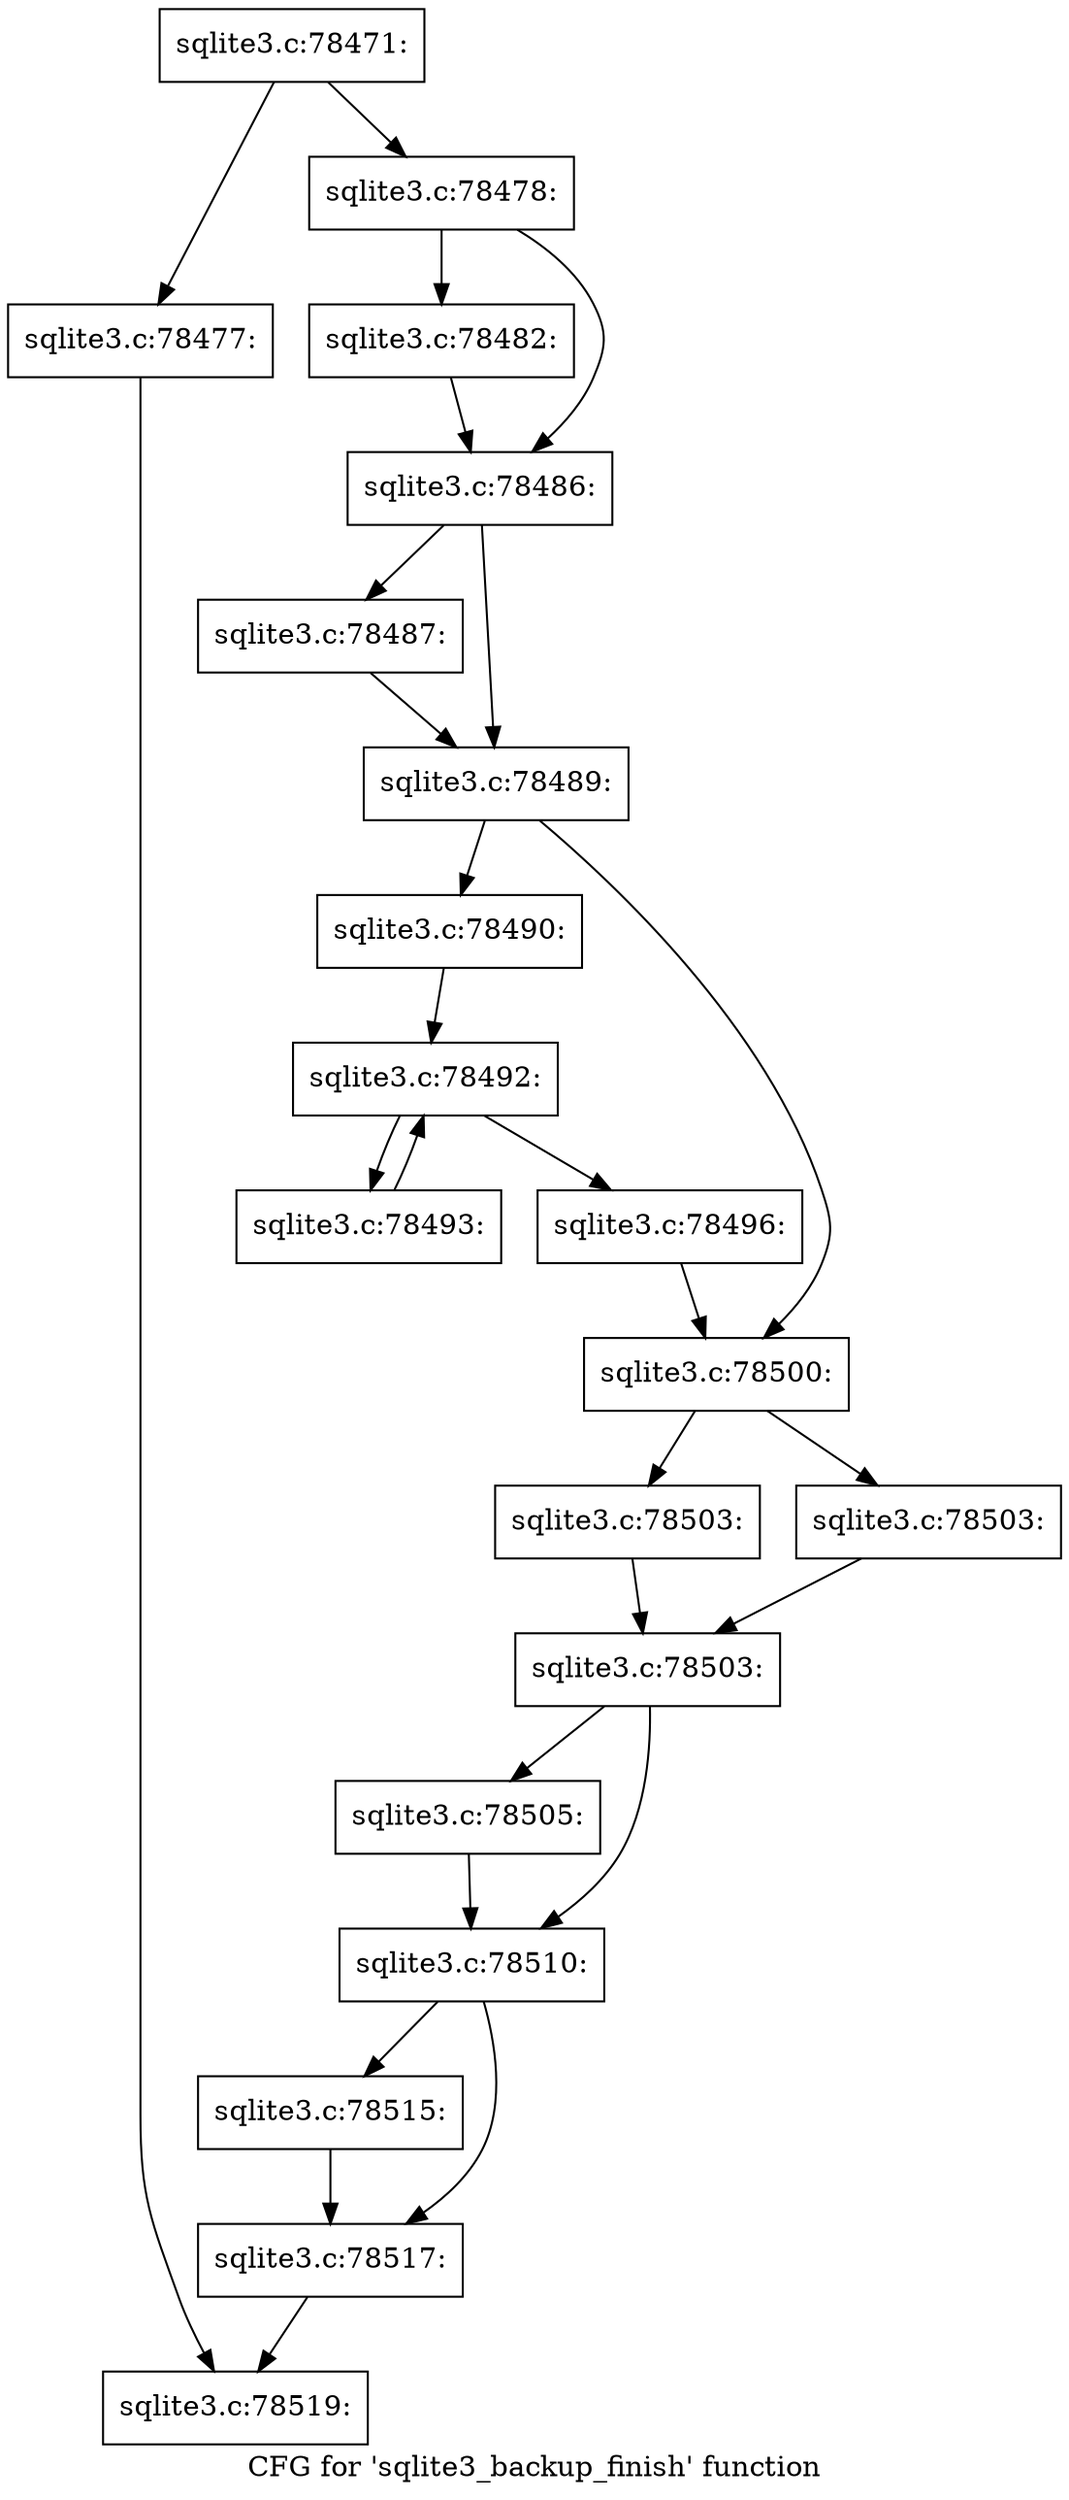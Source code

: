 digraph "CFG for 'sqlite3_backup_finish' function" {
	label="CFG for 'sqlite3_backup_finish' function";

	Node0x55c0f5aeb1d0 [shape=record,label="{sqlite3.c:78471:}"];
	Node0x55c0f5aeb1d0 -> Node0x55c0f543c590;
	Node0x55c0f5aeb1d0 -> Node0x55c0f543c5e0;
	Node0x55c0f543c590 [shape=record,label="{sqlite3.c:78477:}"];
	Node0x55c0f543c590 -> Node0x55c0f596dec0;
	Node0x55c0f543c5e0 [shape=record,label="{sqlite3.c:78478:}"];
	Node0x55c0f543c5e0 -> Node0x55c0f543d100;
	Node0x55c0f543c5e0 -> Node0x55c0f543d150;
	Node0x55c0f543d100 [shape=record,label="{sqlite3.c:78482:}"];
	Node0x55c0f543d100 -> Node0x55c0f543d150;
	Node0x55c0f543d150 [shape=record,label="{sqlite3.c:78486:}"];
	Node0x55c0f543d150 -> Node0x55c0f543db20;
	Node0x55c0f543d150 -> Node0x55c0f543db70;
	Node0x55c0f543db20 [shape=record,label="{sqlite3.c:78487:}"];
	Node0x55c0f543db20 -> Node0x55c0f543db70;
	Node0x55c0f543db70 [shape=record,label="{sqlite3.c:78489:}"];
	Node0x55c0f543db70 -> Node0x55c0f543e5c0;
	Node0x55c0f543db70 -> Node0x55c0f543e610;
	Node0x55c0f543e5c0 [shape=record,label="{sqlite3.c:78490:}"];
	Node0x55c0f543e5c0 -> Node0x55c0f58e6920;
	Node0x55c0f58e6920 [shape=record,label="{sqlite3.c:78492:}"];
	Node0x55c0f58e6920 -> Node0x55c0f543f6d0;
	Node0x55c0f58e6920 -> Node0x55c0f543f1a0;
	Node0x55c0f543f6d0 [shape=record,label="{sqlite3.c:78493:}"];
	Node0x55c0f543f6d0 -> Node0x55c0f58e6920;
	Node0x55c0f543f1a0 [shape=record,label="{sqlite3.c:78496:}"];
	Node0x55c0f543f1a0 -> Node0x55c0f543e610;
	Node0x55c0f543e610 [shape=record,label="{sqlite3.c:78500:}"];
	Node0x55c0f543e610 -> Node0x55c0f5a104a0;
	Node0x55c0f543e610 -> Node0x55c0f54406c0;
	Node0x55c0f5a104a0 [shape=record,label="{sqlite3.c:78503:}"];
	Node0x55c0f5a104a0 -> Node0x55c0f5440a70;
	Node0x55c0f54406c0 [shape=record,label="{sqlite3.c:78503:}"];
	Node0x55c0f54406c0 -> Node0x55c0f5440a70;
	Node0x55c0f5440a70 [shape=record,label="{sqlite3.c:78503:}"];
	Node0x55c0f5440a70 -> Node0x55c0f5441020;
	Node0x55c0f5440a70 -> Node0x55c0f5441070;
	Node0x55c0f5441020 [shape=record,label="{sqlite3.c:78505:}"];
	Node0x55c0f5441020 -> Node0x55c0f5441070;
	Node0x55c0f5441070 [shape=record,label="{sqlite3.c:78510:}"];
	Node0x55c0f5441070 -> Node0x55c0f5441ca0;
	Node0x55c0f5441070 -> Node0x55c0f5442240;
	Node0x55c0f5441ca0 [shape=record,label="{sqlite3.c:78515:}"];
	Node0x55c0f5441ca0 -> Node0x55c0f5442240;
	Node0x55c0f5442240 [shape=record,label="{sqlite3.c:78517:}"];
	Node0x55c0f5442240 -> Node0x55c0f596dec0;
	Node0x55c0f596dec0 [shape=record,label="{sqlite3.c:78519:}"];
}
